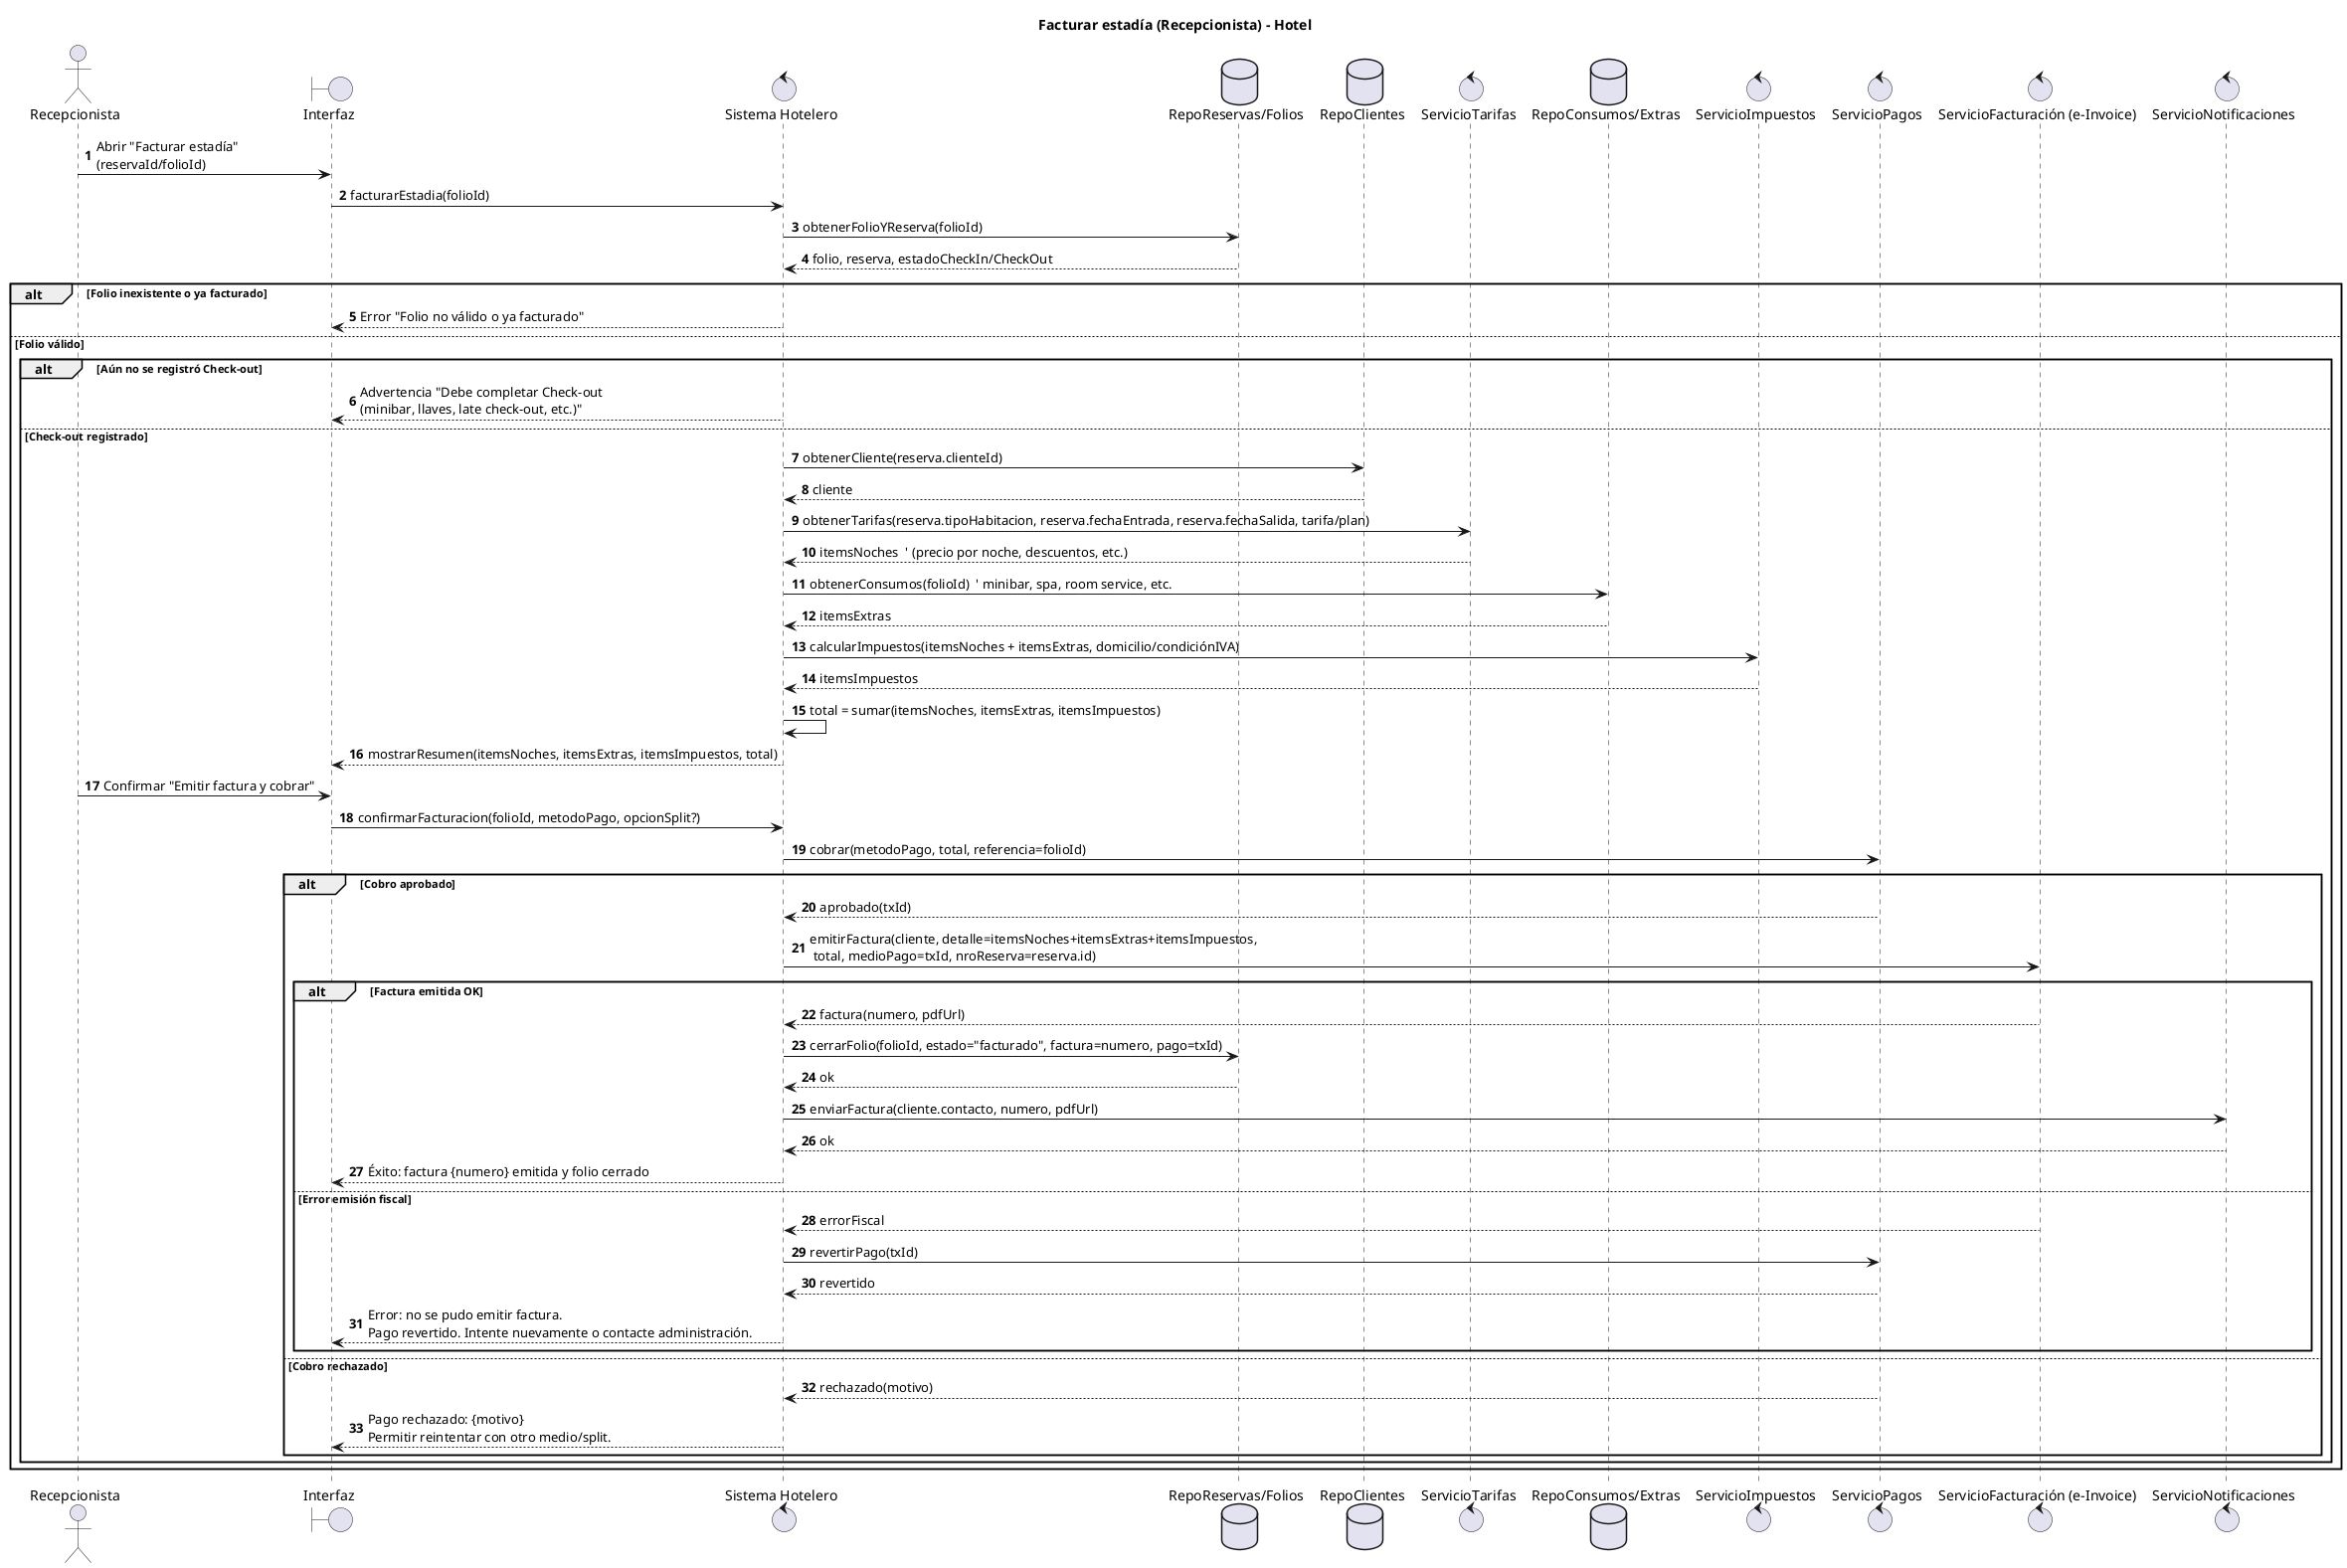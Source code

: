 @startuml
autonumber
title Facturar estadía (Recepcionista) - Hotel

actor "Recepcionista" as R
boundary "Interfaz" as UI
control "Sistema Hotelero" as S
database "RepoReservas/Folios" as RR
database "RepoClientes" as RC
control "ServicioTarifas" as ST
database "RepoConsumos/Extras" as RX
control "ServicioImpuestos" as SI
control "ServicioPagos" as SP
control "ServicioFacturación (e-Invoice)" as SF
control "ServicioNotificaciones" as SN

' 1) Iniciar facturación
R -> UI: Abrir "Facturar estadía"\n(reservaId/folioId)
UI -> S: facturarEstadia(folioId)

' 2) Cargar folio y validar estado
S -> RR: obtenerFolioYReserva(folioId)
RR --> S: folio, reserva, estadoCheckIn/CheckOut

alt Folio inexistente o ya facturado
  S --> UI: Error "Folio no válido o ya facturado"
else Folio válido
  alt Aún no se registró Check-out
    S --> UI: Advertencia "Debe completar Check-out\n(minibar, llaves, late check-out, etc.)"
  else Check-out registrado
    ' 3) Recolectar datos para cálculo
    S -> RC: obtenerCliente(reserva.clienteId)
    RC --> S: cliente

    S -> ST: obtenerTarifas(reserva.tipoHabitacion, reserva.fechaEntrada, reserva.fechaSalida, tarifa/plan)
    ST --> S: itemsNoches  ' (precio por noche, descuentos, etc.)

    S -> RX: obtenerConsumos(folioId)  ' minibar, spa, room service, etc.
    RX --> S: itemsExtras

    S -> SI: calcularImpuestos(itemsNoches + itemsExtras, domicilio/condiciónIVA)
    SI --> S: itemsImpuestos

    S -> S: total = sumar(itemsNoches, itemsExtras, itemsImpuestos)

    ' 4) Vista previa para confirmación
    S --> UI: mostrarResumen(itemsNoches, itemsExtras, itemsImpuestos, total)

    R -> UI: Confirmar "Emitir factura y cobrar"
    UI -> S: confirmarFacturacion(folioId, metodoPago, opcionSplit?)

    ' 5) Cobro
    S -> SP: cobrar(metodoPago, total, referencia=folioId)
    alt Cobro aprobado
      SP --> S: aprobado(txId)

      ' 6) Emitir factura fiscal
      S -> SF: emitirFactura(cliente, detalle=itemsNoches+itemsExtras+itemsImpuestos,\n total, medioPago=txId, nroReserva=reserva.id)
      alt Factura emitida OK
        SF --> S: factura(numero, pdfUrl)

        ' 7) Persistir y cerrar
        S -> RR: cerrarFolio(folioId, estado="facturado", factura=numero, pago=txId)
        RR --> S: ok

        ' 8) Entrega de comprobante
        S -> SN: enviarFactura(cliente.contacto, numero, pdfUrl)
        SN --> S: ok

        S --> UI: Éxito: factura {numero} emitida y folio cerrado
      else Error emisión fiscal
        SF --> S: errorFiscal
        ' Política: revertir o dejar pago aplicado con folio abierto según norma
        S -> SP: revertirPago(txId)
        SP --> S: revertido
        S --> UI: Error: no se pudo emitir factura.\nPago revertido. Intente nuevamente o contacte administración.
      end
    else Cobro rechazado
      SP --> S: rechazado(motivo)
      S --> UI: Pago rechazado: {motivo}\nPermitir reintentar con otro medio/split.
    end
  end
end
@enduml
